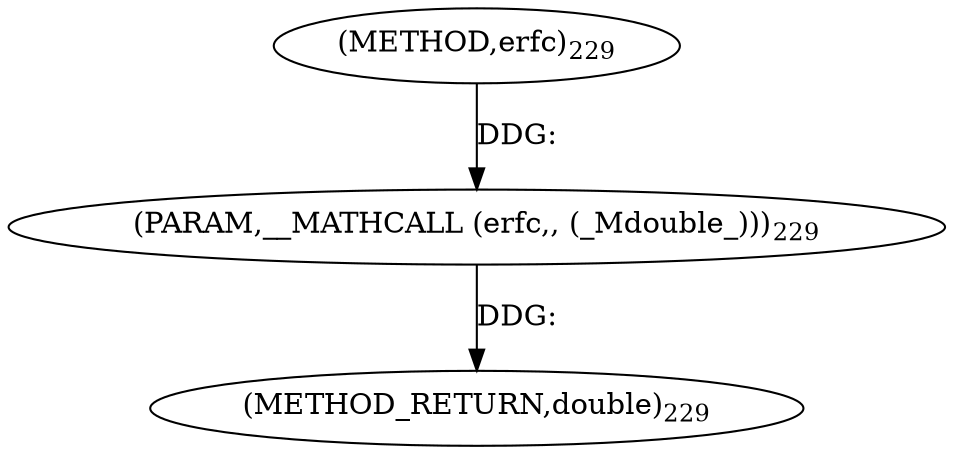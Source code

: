 digraph "erfc" {  
"6364" [label = <(METHOD,erfc)<SUB>229</SUB>> ]
"6366" [label = <(METHOD_RETURN,double)<SUB>229</SUB>> ]
"6365" [label = <(PARAM,__MATHCALL (erfc,, (_Mdouble_)))<SUB>229</SUB>> ]
  "6365" -> "6366"  [ label = "DDG: "] 
  "6364" -> "6365"  [ label = "DDG: "] 
}
